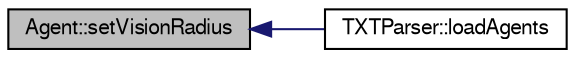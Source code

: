 digraph "Agent::setVisionRadius"
{
  edge [fontname="FreeSans",fontsize="10",labelfontname="FreeSans",labelfontsize="10"];
  node [fontname="FreeSans",fontsize="10",shape=record];
  rankdir="LR";
  Node1 [label="Agent::setVisionRadius",height=0.2,width=0.4,color="black", fillcolor="grey75", style="filled" fontcolor="black"];
  Node1 -> Node2 [dir="back",color="midnightblue",fontsize="10",style="solid",fontname="FreeSans"];
  Node2 [label="TXTParser::loadAgents",height=0.2,width=0.4,color="black", fillcolor="white", style="filled",URL="$class_t_x_t_parser.html#a64f463ea8e1cdbdfff49a4003108dd19",tooltip="Load agents from a .txt file. "];
}

